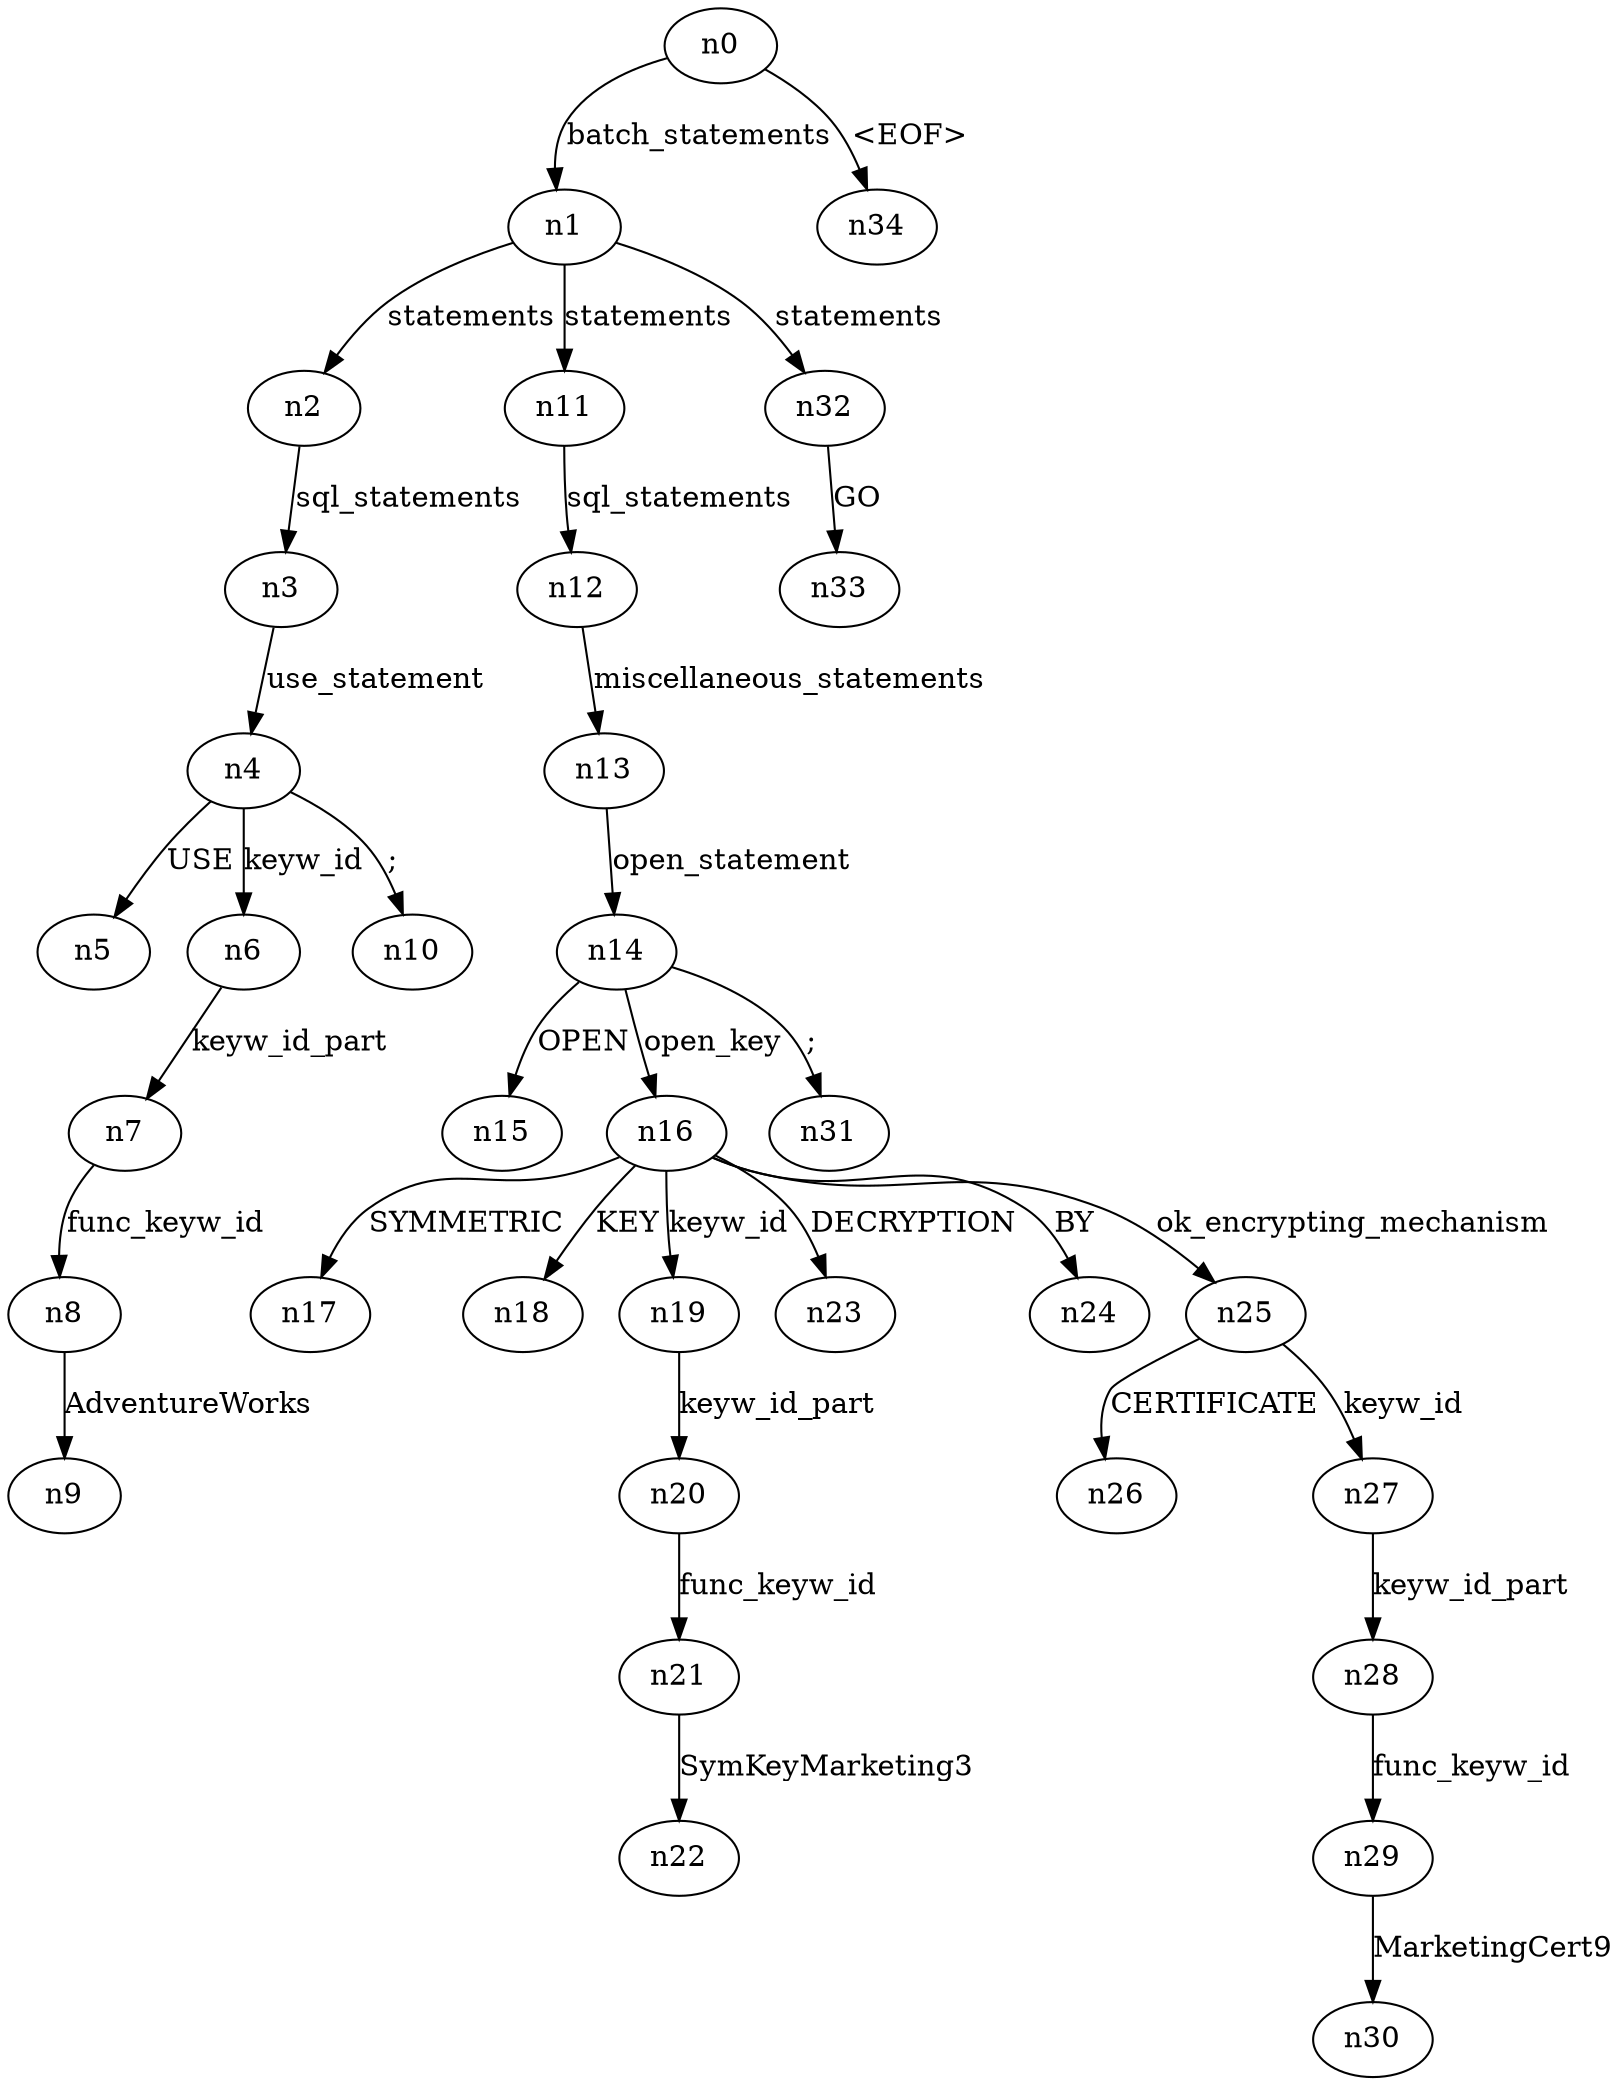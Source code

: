 digraph ParseTree {
  n0 -> n1 [label="batch_statements"];
  n1 -> n2 [label="statements"];
  n2 -> n3 [label="sql_statements"];
  n3 -> n4 [label="use_statement"];
  n4 -> n5 [label="USE"];
  n4 -> n6 [label="keyw_id"];
  n6 -> n7 [label="keyw_id_part"];
  n7 -> n8 [label="func_keyw_id"];
  n8 -> n9 [label="AdventureWorks"];
  n4 -> n10 [label=";"];
  n1 -> n11 [label="statements"];
  n11 -> n12 [label="sql_statements"];
  n12 -> n13 [label="miscellaneous_statements"];
  n13 -> n14 [label="open_statement"];
  n14 -> n15 [label="OPEN"];
  n14 -> n16 [label="open_key"];
  n16 -> n17 [label="SYMMETRIC"];
  n16 -> n18 [label="KEY"];
  n16 -> n19 [label="keyw_id"];
  n19 -> n20 [label="keyw_id_part"];
  n20 -> n21 [label="func_keyw_id"];
  n21 -> n22 [label="SymKeyMarketing3"];
  n16 -> n23 [label="DECRYPTION"];
  n16 -> n24 [label="BY"];
  n16 -> n25 [label="ok_encrypting_mechanism"];
  n25 -> n26 [label="CERTIFICATE"];
  n25 -> n27 [label="keyw_id"];
  n27 -> n28 [label="keyw_id_part"];
  n28 -> n29 [label="func_keyw_id"];
  n29 -> n30 [label="MarketingCert9"];
  n14 -> n31 [label=";"];
  n1 -> n32 [label="statements"];
  n32 -> n33 [label="GO"];
  n0 -> n34 [label="<EOF>"];
}